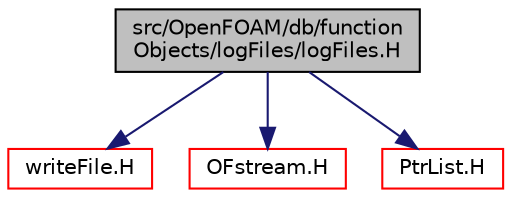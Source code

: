 digraph "src/OpenFOAM/db/functionObjects/logFiles/logFiles.H"
{
  bgcolor="transparent";
  edge [fontname="Helvetica",fontsize="10",labelfontname="Helvetica",labelfontsize="10"];
  node [fontname="Helvetica",fontsize="10",shape=record];
  Node0 [label="src/OpenFOAM/db/function\lObjects/logFiles/logFiles.H",height=0.2,width=0.4,color="black", fillcolor="grey75", style="filled", fontcolor="black"];
  Node0 -> Node1 [color="midnightblue",fontsize="10",style="solid",fontname="Helvetica"];
  Node1 [label="writeFile.H",height=0.2,width=0.4,color="red",URL="$a09704.html"];
  Node0 -> Node93 [color="midnightblue",fontsize="10",style="solid",fontname="Helvetica"];
  Node93 [label="OFstream.H",height=0.2,width=0.4,color="red",URL="$a09791.html"];
  Node0 -> Node95 [color="midnightblue",fontsize="10",style="solid",fontname="Helvetica"];
  Node95 [label="PtrList.H",height=0.2,width=0.4,color="red",URL="$a09419.html"];
}
